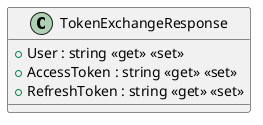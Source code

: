 @startuml
class TokenExchangeResponse {
    + User : string <<get>> <<set>>
    + AccessToken : string <<get>> <<set>>
    + RefreshToken : string <<get>> <<set>>
}
@enduml
